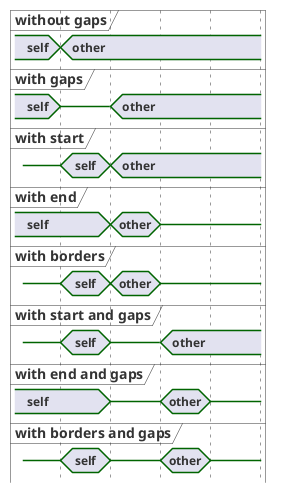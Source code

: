 @startuml
hide time-axis
concise "without gaps" as V
concise "with gaps" as G
concise "with start" as S
concise "with end" as E
concise "with borders" as B
concise "with start and gaps" as SG
concise "with end and gaps" as EG
concise "with borders and gaps" as BG

V is self
G is self
S is {-}
E is self
B is {-}
SG is {-}
EG is self
BG is {-}

@V
0 is other

@G
0 is {-}
1 is other

@S
0 is self
1 is other

@E
1 is other
2 is {-}

@B
0 is self
1 is other
2 is {-}

@SG
0 is self
1 is {-}
2 is other

@EG
1 is {-}
2 is other
3 is {-}

@BG
0 is self
1 is {-}
2 is other
3 is {-}

@enduml
